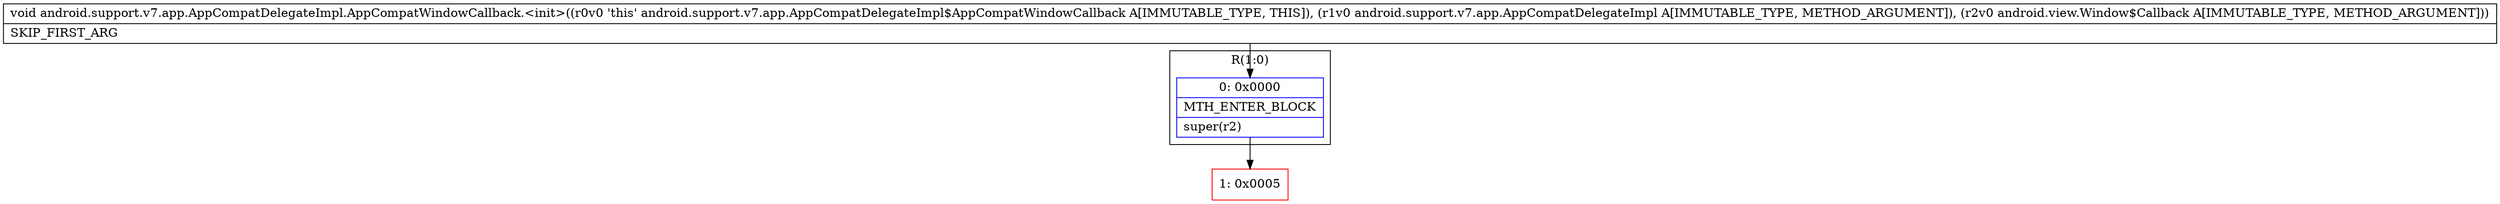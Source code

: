 digraph "CFG forandroid.support.v7.app.AppCompatDelegateImpl.AppCompatWindowCallback.\<init\>(Landroid\/support\/v7\/app\/AppCompatDelegateImpl;Landroid\/view\/Window$Callback;)V" {
subgraph cluster_Region_1355132848 {
label = "R(1:0)";
node [shape=record,color=blue];
Node_0 [shape=record,label="{0\:\ 0x0000|MTH_ENTER_BLOCK\l|super(r2)\l}"];
}
Node_1 [shape=record,color=red,label="{1\:\ 0x0005}"];
MethodNode[shape=record,label="{void android.support.v7.app.AppCompatDelegateImpl.AppCompatWindowCallback.\<init\>((r0v0 'this' android.support.v7.app.AppCompatDelegateImpl$AppCompatWindowCallback A[IMMUTABLE_TYPE, THIS]), (r1v0 android.support.v7.app.AppCompatDelegateImpl A[IMMUTABLE_TYPE, METHOD_ARGUMENT]), (r2v0 android.view.Window$Callback A[IMMUTABLE_TYPE, METHOD_ARGUMENT]))  | SKIP_FIRST_ARG\l}"];
MethodNode -> Node_0;
Node_0 -> Node_1;
}

